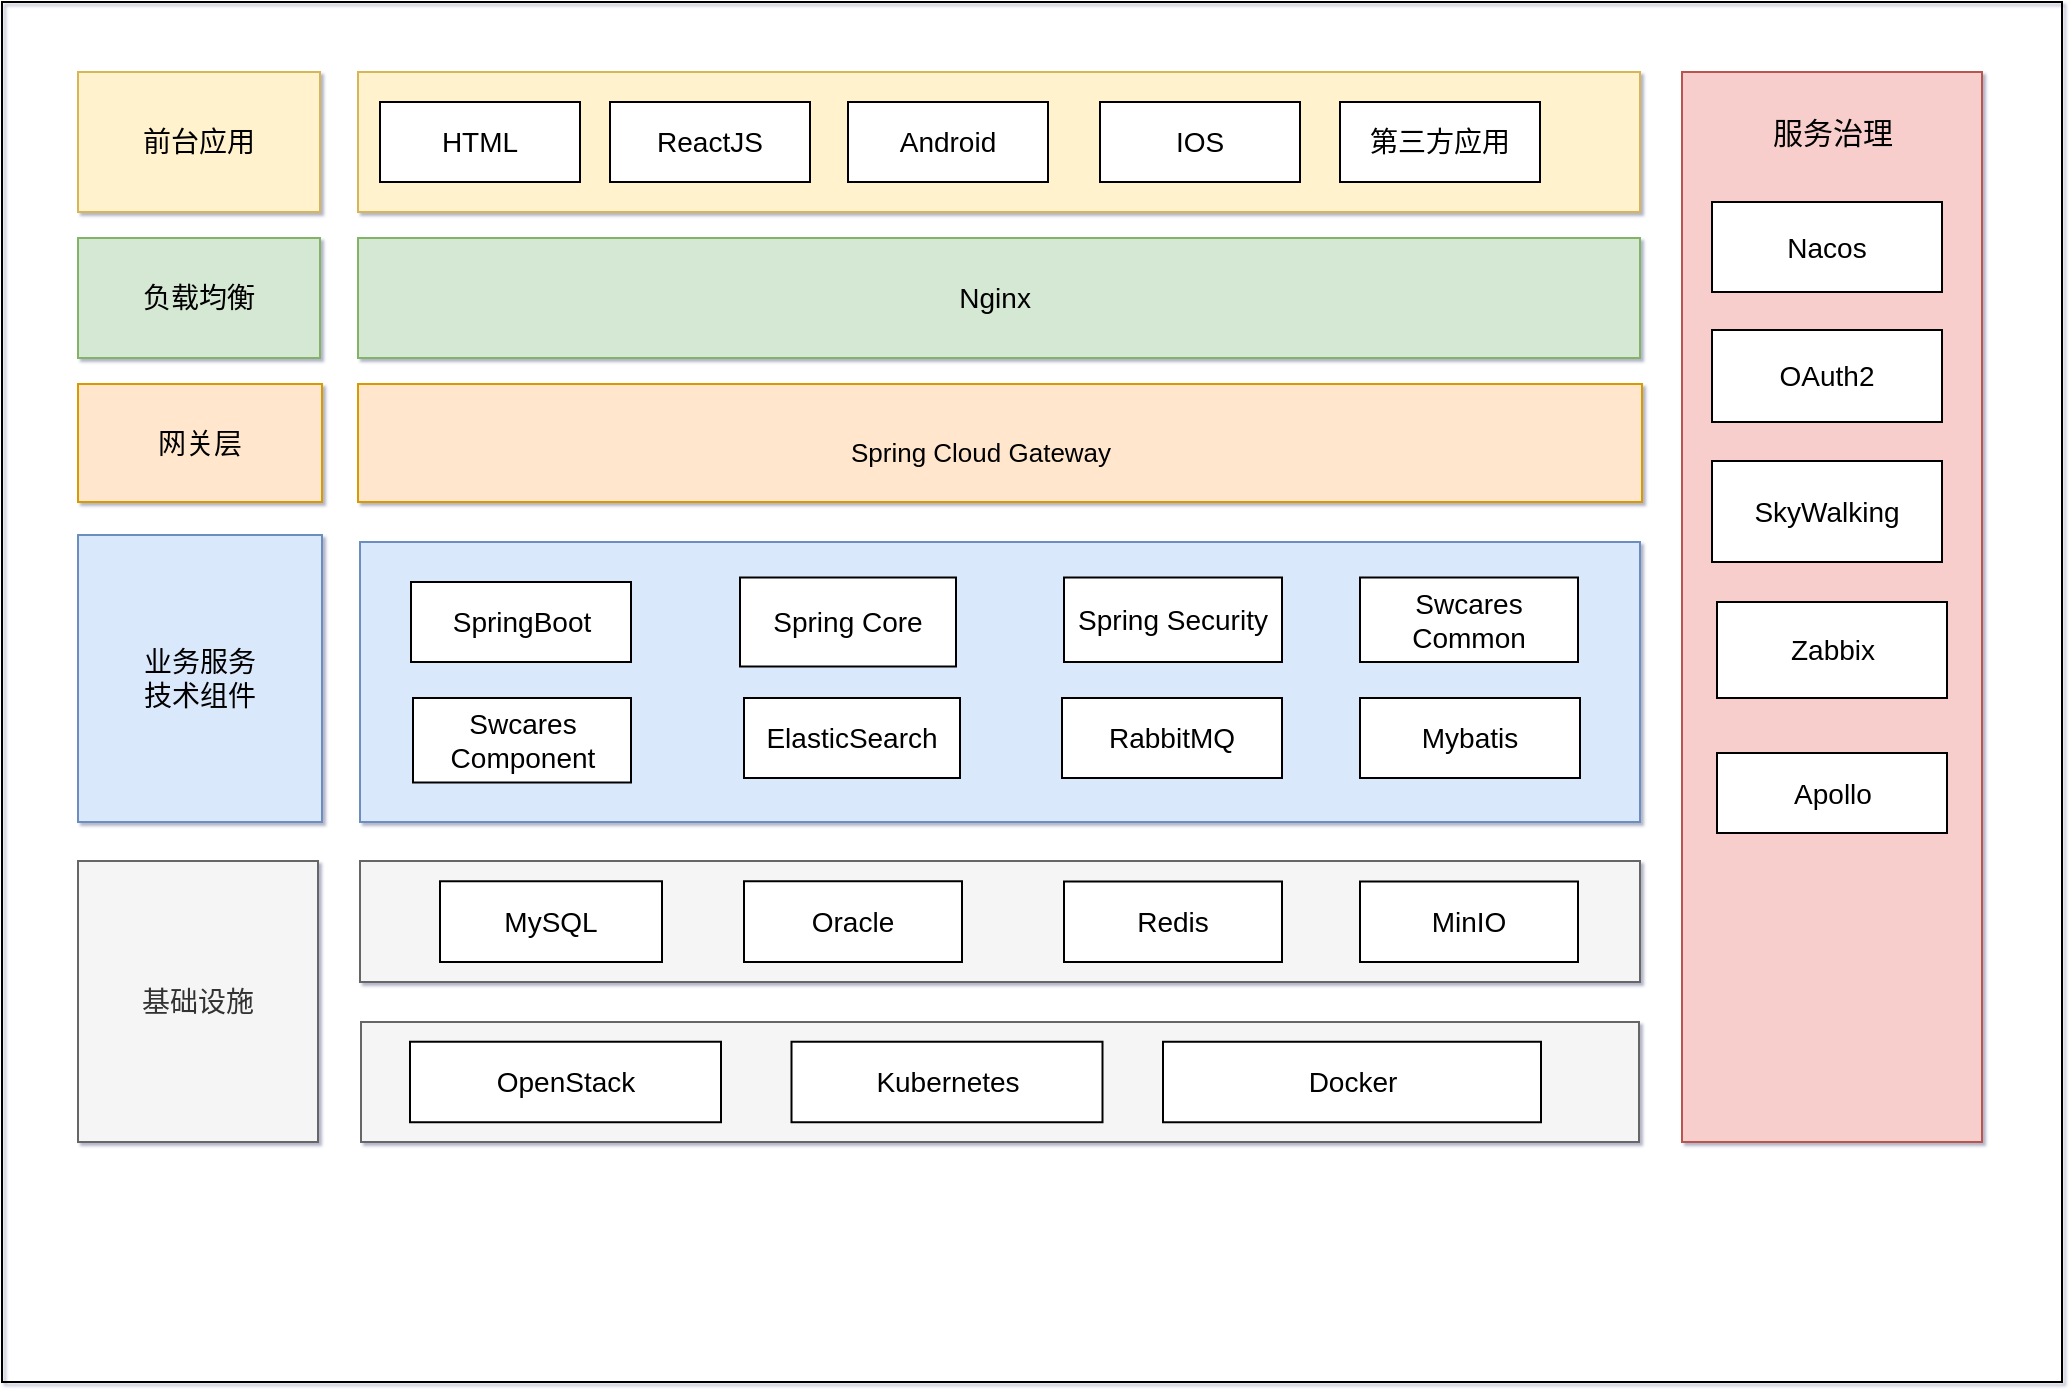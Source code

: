 <mxfile version="20.2.2" type="github">
  <diagram id="A4ItZbjAcyblu4EFFsMP" name="Page-1">
    <mxGraphModel dx="1142" dy="771" grid="1" gridSize="10" guides="1" tooltips="1" connect="1" arrows="1" fold="1" page="1" pageScale="1" pageWidth="827" pageHeight="1169" math="0" shadow="1">
      <root>
        <mxCell id="0" />
        <mxCell id="1" parent="0" />
        <mxCell id="NfwT-5guAlgeJ3il_cm0-50" value="" style="rounded=0;whiteSpace=wrap;html=1;sketch=0;fontSize=13;labelBorderColor=none;fontColor=none;noLabel=1;fillColor=none;" parent="1" vertex="1">
          <mxGeometry x="20" y="20" width="1030" height="690" as="geometry" />
        </mxCell>
        <mxCell id="-aznBYbTXZx-cjws34QP-1" value="" style="rounded=0;whiteSpace=wrap;html=1;fillColor=#f8cecc;strokeColor=#b85450;" parent="1" vertex="1">
          <mxGeometry x="860" y="55" width="150" height="535" as="geometry" />
        </mxCell>
        <mxCell id="ne6_LfQAyheU7745YuGY-1" value="业务服务&lt;br&gt;技术组件" style="rounded=0;whiteSpace=wrap;html=1;fontSize=14;fillColor=#dae8fc;strokeColor=#6c8ebf;" parent="1" vertex="1">
          <mxGeometry x="58" y="286.5" width="122" height="143.5" as="geometry" />
        </mxCell>
        <mxCell id="ne6_LfQAyheU7745YuGY-2" value="" style="rounded=0;whiteSpace=wrap;html=1;fontSize=14;fillColor=#dae8fc;strokeColor=#6c8ebf;" parent="1" vertex="1">
          <mxGeometry x="199" y="290" width="640" height="140" as="geometry" />
        </mxCell>
        <mxCell id="ne6_LfQAyheU7745YuGY-3" value="基础设施" style="rounded=0;whiteSpace=wrap;html=1;fontSize=14;fillColor=#f5f5f5;fontColor=#333333;strokeColor=#666666;" parent="1" vertex="1">
          <mxGeometry x="58" y="449.5" width="120" height="140.5" as="geometry" />
        </mxCell>
        <mxCell id="ne6_LfQAyheU7745YuGY-4" value="" style="rounded=0;whiteSpace=wrap;html=1;fontSize=14;fillColor=#f5f5f5;strokeColor=#666666;fontColor=#333333;" parent="1" vertex="1">
          <mxGeometry x="199" y="449.5" width="640" height="60.5" as="geometry" />
        </mxCell>
        <mxCell id="ne6_LfQAyheU7745YuGY-7" value="" style="rounded=0;whiteSpace=wrap;html=1;fontSize=14;fillColor=#fff2cc;strokeColor=#d6b656;" parent="1" vertex="1">
          <mxGeometry x="198" y="55" width="641" height="70" as="geometry" />
        </mxCell>
        <mxCell id="ne6_LfQAyheU7745YuGY-9" value="前台应用" style="rounded=0;whiteSpace=wrap;html=1;fontSize=14;fillColor=#fff2cc;strokeColor=#d6b656;" parent="1" vertex="1">
          <mxGeometry x="58" y="55" width="121" height="70" as="geometry" />
        </mxCell>
        <mxCell id="ne6_LfQAyheU7745YuGY-18" value="熔断限流" style="rounded=0;whiteSpace=wrap;html=1;fontFamily=Helvetica;fontSize=14;" parent="1" vertex="1">
          <mxGeometry x="459" y="221" width="100" height="40" as="geometry" />
        </mxCell>
        <mxCell id="NfwT-5guAlgeJ3il_cm0-1" value="HTML" style="rounded=0;whiteSpace=wrap;html=1;fontFamily=Helvetica;fontSize=14;" parent="1" vertex="1">
          <mxGeometry x="209" y="70" width="100" height="40" as="geometry" />
        </mxCell>
        <mxCell id="NfwT-5guAlgeJ3il_cm0-2" value="ReactJS" style="rounded=0;whiteSpace=wrap;html=1;fontFamily=Helvetica;fontSize=14;fontStyle=0" parent="1" vertex="1">
          <mxGeometry x="324" y="70" width="100" height="40" as="geometry" />
        </mxCell>
        <mxCell id="NfwT-5guAlgeJ3il_cm0-3" value="Android" style="rounded=0;whiteSpace=wrap;html=1;fontFamily=Helvetica;fontSize=14;fontStyle=0" parent="1" vertex="1">
          <mxGeometry x="443" y="70" width="100" height="40" as="geometry" />
        </mxCell>
        <mxCell id="NfwT-5guAlgeJ3il_cm0-4" value="第三方应用" style="rounded=0;whiteSpace=wrap;html=1;fontFamily=Helvetica;fontSize=14;fontStyle=0" parent="1" vertex="1">
          <mxGeometry x="689" y="70" width="100" height="40" as="geometry" />
        </mxCell>
        <mxCell id="NfwT-5guAlgeJ3il_cm0-10" value="" style="rounded=0;whiteSpace=wrap;html=1;fontSize=14;fillColor=#ffe6cc;strokeColor=#d79b00;" parent="1" vertex="1">
          <mxGeometry x="198" y="211" width="642" height="59" as="geometry" />
        </mxCell>
        <mxCell id="NfwT-5guAlgeJ3il_cm0-14" value="Nacos" style="rounded=0;whiteSpace=wrap;html=1;fontFamily=Helvetica;fontSize=14;fontStyle=0" parent="1" vertex="1">
          <mxGeometry x="875" y="120" width="115" height="45" as="geometry" />
        </mxCell>
        <mxCell id="NfwT-5guAlgeJ3il_cm0-15" value="网关层" style="rounded=0;whiteSpace=wrap;html=1;fontSize=14;fillColor=#ffe6cc;strokeColor=#d79b00;" parent="1" vertex="1">
          <mxGeometry x="58" y="211" width="122" height="59" as="geometry" />
        </mxCell>
        <mxCell id="NfwT-5guAlgeJ3il_cm0-19" value="" style="rounded=0;whiteSpace=wrap;html=1;fontFamily=Helvetica;fontSize=14;fillColor=#f5f5f5;strokeColor=#666666;fontColor=#333333;" parent="1" vertex="1">
          <mxGeometry x="199.5" y="530" width="639" height="60" as="geometry" />
        </mxCell>
        <mxCell id="NfwT-5guAlgeJ3il_cm0-22" value="SpringBoot" style="rounded=0;whiteSpace=wrap;html=1;fontFamily=Helvetica;fontSize=14;" parent="1" vertex="1">
          <mxGeometry x="224.5" y="310" width="110" height="40" as="geometry" />
        </mxCell>
        <mxCell id="NfwT-5guAlgeJ3il_cm0-28" value="Spring Security" style="rounded=0;whiteSpace=wrap;html=1;fontFamily=Helvetica;fontSize=14;" parent="1" vertex="1">
          <mxGeometry x="551" y="307.75" width="109" height="42.25" as="geometry" />
        </mxCell>
        <mxCell id="NfwT-5guAlgeJ3il_cm0-29" value="Mybatis" style="rounded=0;whiteSpace=wrap;html=1;fontFamily=Helvetica;fontSize=14;" parent="1" vertex="1">
          <mxGeometry x="699" y="368" width="110" height="40" as="geometry" />
        </mxCell>
        <mxCell id="NfwT-5guAlgeJ3il_cm0-31" value="Spring Core" style="rounded=0;whiteSpace=wrap;html=1;fontFamily=Helvetica;fontSize=14;" parent="1" vertex="1">
          <mxGeometry x="389" y="307.75" width="108" height="44.5" as="geometry" />
        </mxCell>
        <mxCell id="NfwT-5guAlgeJ3il_cm0-32" value="RabbitMQ" style="rounded=0;whiteSpace=wrap;html=1;fontFamily=Helvetica;fontSize=14;" parent="1" vertex="1">
          <mxGeometry x="550" y="368" width="110" height="40" as="geometry" />
        </mxCell>
        <mxCell id="NfwT-5guAlgeJ3il_cm0-35" value="Zabbix" style="rounded=0;whiteSpace=wrap;html=1;fontFamily=Helvetica;fontSize=14;" parent="1" vertex="1">
          <mxGeometry x="877.5" y="320" width="115" height="48" as="geometry" />
        </mxCell>
        <mxCell id="NfwT-5guAlgeJ3il_cm0-36" value="ElasticSearch" style="rounded=0;whiteSpace=wrap;html=1;fontFamily=Helvetica;fontSize=14;" parent="1" vertex="1">
          <mxGeometry x="391" y="368" width="108" height="40" as="geometry" />
        </mxCell>
        <mxCell id="NfwT-5guAlgeJ3il_cm0-37" value="Apollo" style="rounded=0;whiteSpace=wrap;html=1;fontFamily=Helvetica;fontSize=14;" parent="1" vertex="1">
          <mxGeometry x="877.5" y="395.5" width="115" height="40" as="geometry" />
        </mxCell>
        <mxCell id="NfwT-5guAlgeJ3il_cm0-39" value="负载均衡" style="rounded=0;whiteSpace=wrap;html=1;fontSize=14;fillColor=#d5e8d4;strokeColor=#82b366;" parent="1" vertex="1">
          <mxGeometry x="58" y="138" width="121" height="60" as="geometry" />
        </mxCell>
        <mxCell id="NfwT-5guAlgeJ3il_cm0-40" value="Nginx&amp;nbsp;" style="rounded=0;whiteSpace=wrap;html=1;fontSize=14;fillColor=#d5e8d4;strokeColor=#82b366;" parent="1" vertex="1">
          <mxGeometry x="198" y="138" width="641" height="60" as="geometry" />
        </mxCell>
        <mxCell id="NfwT-5guAlgeJ3il_cm0-42" value="IOS" style="rounded=0;whiteSpace=wrap;html=1;fontFamily=Helvetica;fontSize=14;fontStyle=0" parent="1" vertex="1">
          <mxGeometry x="569" y="70" width="100" height="40" as="geometry" />
        </mxCell>
        <mxCell id="NfwT-5guAlgeJ3il_cm0-43" value="MySQL" style="rounded=0;whiteSpace=wrap;html=1;fontFamily=Helvetica;fontSize=14;" parent="1" vertex="1">
          <mxGeometry x="239" y="459.63" width="111" height="40.37" as="geometry" />
        </mxCell>
        <mxCell id="NfwT-5guAlgeJ3il_cm0-44" value="Redis" style="rounded=0;whiteSpace=wrap;html=1;fontFamily=Helvetica;fontSize=14;" parent="1" vertex="1">
          <mxGeometry x="551" y="459.75" width="109" height="40.25" as="geometry" />
        </mxCell>
        <mxCell id="GfzKb-zqpfh90Ny8dKDO-2" value="Oracle" style="rounded=0;whiteSpace=wrap;html=1;fontFamily=Helvetica;fontSize=14;" parent="1" vertex="1">
          <mxGeometry x="391" y="459.62" width="109" height="40.38" as="geometry" />
        </mxCell>
        <mxCell id="GfzKb-zqpfh90Ny8dKDO-3" value="OAuth2" style="rounded=0;whiteSpace=wrap;html=1;fontFamily=Helvetica;fontSize=14;fontStyle=0" parent="1" vertex="1">
          <mxGeometry x="875" y="184" width="115" height="46" as="geometry" />
        </mxCell>
        <mxCell id="GfzKb-zqpfh90Ny8dKDO-4" value="OpenStack" style="rounded=0;whiteSpace=wrap;html=1;fontFamily=Helvetica;fontSize=14;" parent="1" vertex="1">
          <mxGeometry x="224" y="539.87" width="155.5" height="40.25" as="geometry" />
        </mxCell>
        <mxCell id="GfzKb-zqpfh90Ny8dKDO-5" value="Kubernetes" style="rounded=0;whiteSpace=wrap;html=1;fontFamily=Helvetica;fontSize=14;" parent="1" vertex="1">
          <mxGeometry x="414.75" y="539.87" width="155.5" height="40.25" as="geometry" />
        </mxCell>
        <mxCell id="GfzKb-zqpfh90Ny8dKDO-6" value="Docker" style="rounded=0;whiteSpace=wrap;html=1;fontFamily=Helvetica;fontSize=14;" parent="1" vertex="1">
          <mxGeometry x="600.5" y="539.88" width="189" height="40.25" as="geometry" />
        </mxCell>
        <mxCell id="-aznBYbTXZx-cjws34QP-2" value="Spring Cloud Gateway" style="text;html=1;resizable=0;autosize=1;align=center;verticalAlign=middle;points=[];fillColor=none;strokeColor=none;rounded=0;fontSize=13;" parent="1" vertex="1">
          <mxGeometry x="434" y="230" width="150" height="30" as="geometry" />
        </mxCell>
        <mxCell id="-aznBYbTXZx-cjws34QP-3" value="服务治理" style="text;html=1;resizable=0;autosize=1;align=center;verticalAlign=middle;points=[];fillColor=none;strokeColor=none;rounded=0;fontSize=15;" parent="1" vertex="1">
          <mxGeometry x="895" y="70" width="80" height="30" as="geometry" />
        </mxCell>
        <mxCell id="-aznBYbTXZx-cjws34QP-4" value="MinIO" style="rounded=0;whiteSpace=wrap;html=1;fontFamily=Helvetica;fontSize=14;" parent="1" vertex="1">
          <mxGeometry x="699" y="459.75" width="109" height="40.25" as="geometry" />
        </mxCell>
        <mxCell id="-aznBYbTXZx-cjws34QP-5" value="SkyWalking" style="rounded=0;whiteSpace=wrap;html=1;fontFamily=Helvetica;fontSize=14;" parent="1" vertex="1">
          <mxGeometry x="875" y="249.5" width="115" height="50.5" as="geometry" />
        </mxCell>
        <mxCell id="-aznBYbTXZx-cjws34QP-6" value="Swcares Common" style="rounded=0;whiteSpace=wrap;html=1;fontFamily=Helvetica;fontSize=14;" parent="1" vertex="1">
          <mxGeometry x="699" y="307.75" width="109" height="42.25" as="geometry" />
        </mxCell>
        <mxCell id="-aznBYbTXZx-cjws34QP-7" value="Swcares Component" style="rounded=0;whiteSpace=wrap;html=1;fontFamily=Helvetica;fontSize=14;" parent="1" vertex="1">
          <mxGeometry x="225.5" y="368" width="109" height="42.25" as="geometry" />
        </mxCell>
      </root>
    </mxGraphModel>
  </diagram>
</mxfile>
